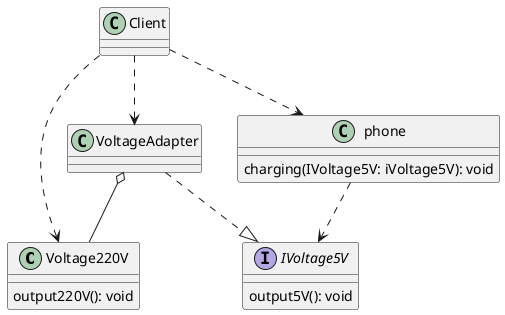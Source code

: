 @startuml

class Voltage220V
Voltage220V : output220V(): void

class VoltageAdapter

interface IVoltage5V
IVoltage5V : output5V(): void

class phone
phone : charging(IVoltage5V: iVoltage5V): void

class Client

VoltageAdapter o-- Voltage220V
VoltageAdapter ..|> IVoltage5V

phone ..> IVoltage5V

Client ..> phone
Client ..> VoltageAdapter
Client ..> Voltage220V

@enduml